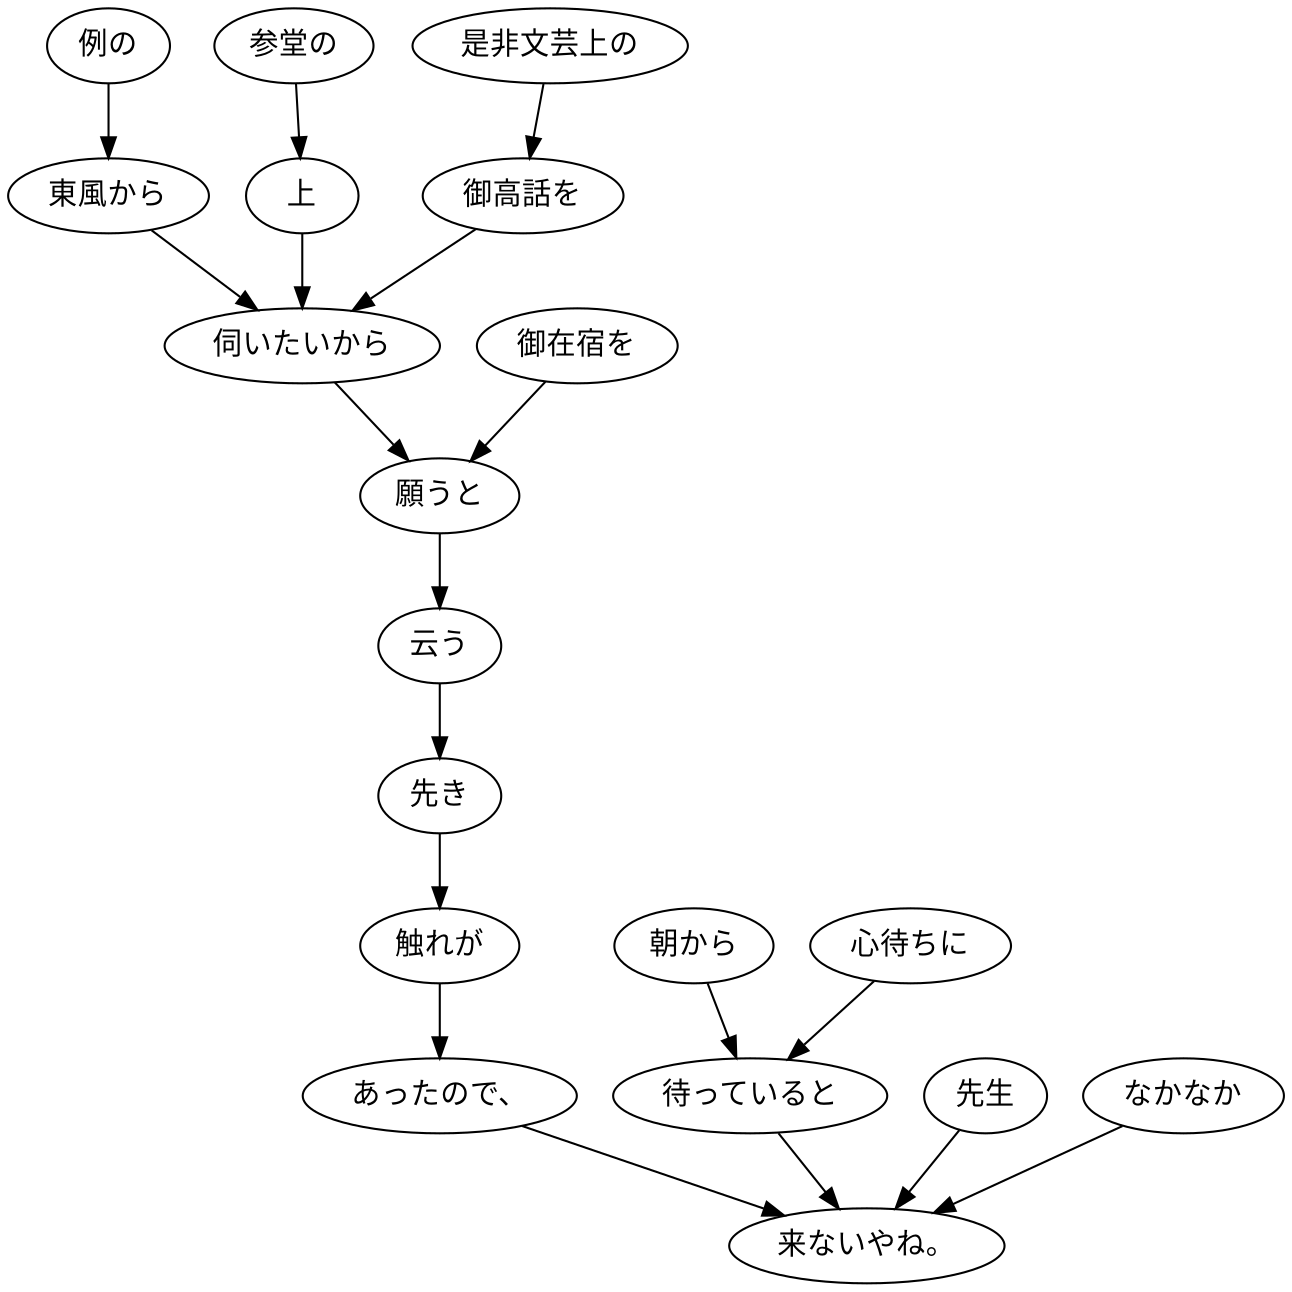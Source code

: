 digraph graph1041 {
	node0 [label="例の"];
	node1 [label="東風から"];
	node2 [label="参堂の"];
	node3 [label="上"];
	node4 [label="是非文芸上の"];
	node5 [label="御高話を"];
	node6 [label="伺いたいから"];
	node7 [label="御在宿を"];
	node8 [label="願うと"];
	node9 [label="云う"];
	node10 [label="先き"];
	node11 [label="触れが"];
	node12 [label="あったので、"];
	node13 [label="朝から"];
	node14 [label="心待ちに"];
	node15 [label="待っていると"];
	node16 [label="先生"];
	node17 [label="なかなか"];
	node18 [label="来ないやね。"];
	node0 -> node1;
	node1 -> node6;
	node2 -> node3;
	node3 -> node6;
	node4 -> node5;
	node5 -> node6;
	node6 -> node8;
	node7 -> node8;
	node8 -> node9;
	node9 -> node10;
	node10 -> node11;
	node11 -> node12;
	node12 -> node18;
	node13 -> node15;
	node14 -> node15;
	node15 -> node18;
	node16 -> node18;
	node17 -> node18;
}
